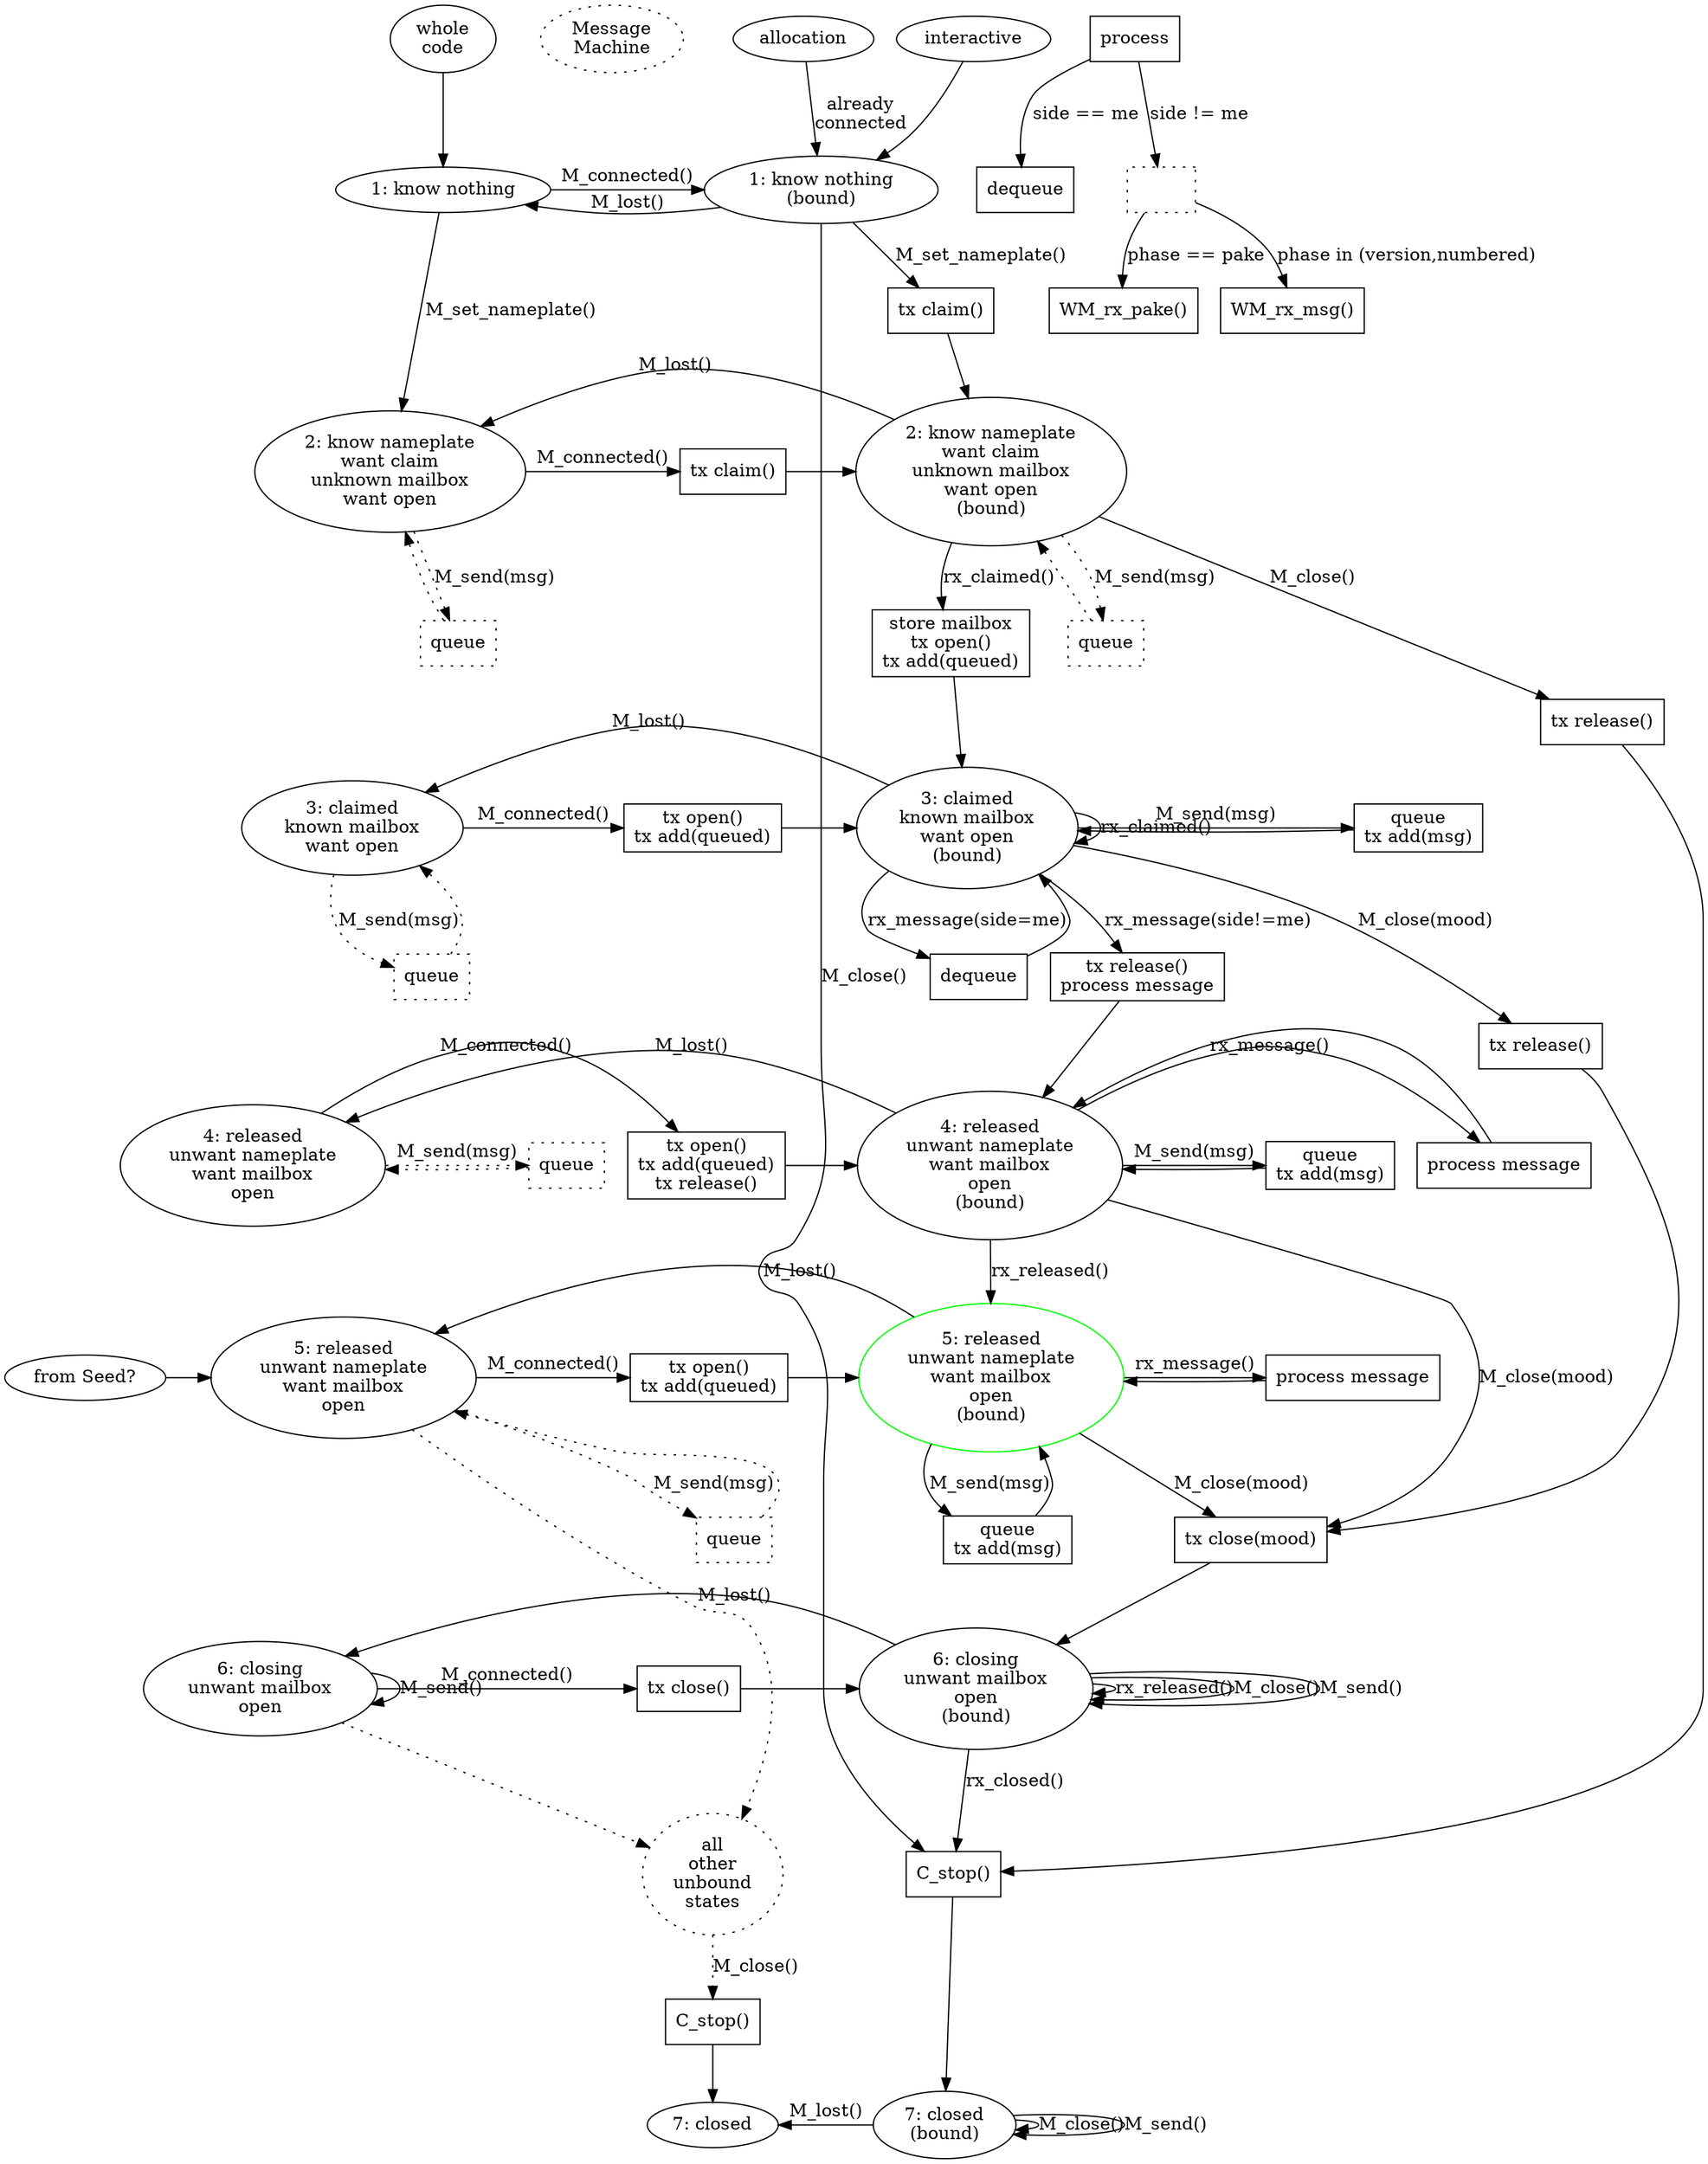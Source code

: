 digraph {
        /* new idea */

        {rank=same; M_entry_whole_code M_title M_entry_allocation M_entry_interactive}
        M_entry_whole_code [label="whole\ncode"]
        M_entry_whole_code -> M_S1
        M_title [label="Message\nMachine" style="dotted"]
        M_entry_whole_code -> M_title [style="invis"]
        M_entry_allocation [label="allocation"]
        M_entry_allocation -> M_S1B [label="already\nconnected"]
        M_entry_interactive [label="interactive"]
        M_entry_interactive -> M_S1B

        {rank=same; M_S1 M_S1B}
        M_S1 [label="1: know nothing"]
        M_S1B [label="1: know nothing\n(bound)"]
        M_S1 -> M_S1B [label="M_connected()"]
        M_S1B -> M_S1 [label="M_lost()"]

        M_S1 -> M_S2 [label="M_set_nameplate()"]
        M_S1B -> M_P_claim1 [label="M_set_nameplate()"]
        M_P_claim1 [shape="box" label="tx claim()"]
        M_P_claim1 -> M_S2B

        {rank=same; M_S2 M_S2B M_P_claim2}
        M_S2 [label="2: know nameplate\nwant claim\nunknown mailbox\nwant open"]
        M_S2B [label="2: know nameplate\nwant claim\nunknown mailbox\nwant open\n(bound)"]
        M_S2 -> M_P_claim2 [label="M_connected()"]
        M_S2B -> M_S2 [label="M_lost()"]
        M_P_claim2 [shape="box" label="tx claim()"]
        M_P_claim2 -> M_S2B
        M_S2 -> M_P2_queue [label="M_send(msg)" style="dotted"]
        M_P2_queue [shape="box" label="queue" style="dotted"]
        M_P2_queue -> M_S2 [style="dotted"]
        M_S2B -> M_P2B_queue [label="M_send(msg)" style="dotted"]
        M_P2B_queue [shape="box" label="queue" style="dotted"]
        M_P2B_queue -> M_S2B [style="dotted"]

        M_S2 -> M_S3 [label="(none)" style="invis"]
        M_S2B -> M_P_open [label="rx_claimed()"]
        M_P_open [shape="box" label="store mailbox\ntx open()\ntx add(queued)"]
        M_P_open -> M_S3B

        {rank=same; M_S3 M_S3B M_P3_open M_P3_send}
        M_S3 [label="3: claimed\nknown mailbox\nwant open"]
        M_S3B [label="3: claimed\nknown mailbox\nwant open\n(bound)"]
        M_S3 -> M_P3_open [label="M_connected()"]
        M_S3B -> M_S3 [label="M_lost()"]
        /*M_S3B -> M_S2 [label="M_lost()"]*/ /* not worth it */
        M_P3_open [shape="box" label="tx open()\ntx add(queued)"]
        M_P3_open -> M_S3B
        M_S3B -> M_S3B [label="rx_claimed()"]
        M_S3B -> M_P3_send [label="M_send(msg)"]
        M_P3_send [shape="box" label="queue\ntx add(msg)"]
        M_P3_send -> M_S3B
        M_S3 -> M_P3_queue [label="M_send(msg)" style="dotted"]
        M_P3_queue [shape="box" label="queue" style="dotted"]
        M_P3_queue -> M_S3 [style="dotted"]

        M_S3 -> M_S4 [label="(none)" style="invis"]
        M_S3B -> M_P3_process_ours [label="rx_message(side=me)"]
        M_P3_process_ours [shape="box" label="dequeue"]
        M_P3_process_ours -> M_S3B
        M_S3B -> M_P3_process_theirs [label="rx_message(side!=me)"]
        M_P3_process_theirs [shape="box" label="tx release()\nprocess message"]
        /* pay attention to the race here: this process_message() will
        deliver msg_pake to the WormholeMachine, which will compute_key() and
        M_send(version), and we're inbetween M_S2 (where M_send gets queued)
        and M_S3 (where M_send gets sent and queued), and we're no longer
        passing through the M_P3_open phase (which drains the queue). So
        there's a real possibility of the outbound msg_version getting
        dropped on the floor, or put in a queue but never delivered. */
        M_P3_process_theirs -> M_S4B
        M_S3B -> M_P3_close [label="M_close(mood)"]
        M_P3_close [shape="box" label="tx release()\n"]
        M_P3_close -> M_P_close

        {rank=same; M_S4 M_P4_release M_S4B M_P4_process M_P4_send M_P4_queue}
        M_S4 [label="4: released\nunwant nameplate\nwant mailbox\nopen\n"]

        M_S4B [label="4: released\nunwant nameplate\nwant mailbox\nopen\n(bound)"]
        M_S4 -> M_P4_release [label="M_connected()"]
        /* it is currently an error to release a nameplate you aren't
        currently claiming, so release() is not idempotent. #118 fixes that */
        M_P4_release [shape="box" label="tx open()\ntx add(queued)\ntx release()"]
        /*M_S4B -> M_S4B [label="rx_claimed() *#118"]*/
        M_S4B -> M_P_close [label="M_close(mood)"]
        M_S4B -> M_P4_send [label="M_send(msg)"]
        M_P4_send [shape="box" label="queue\ntx add(msg)"]
        M_P4_send -> M_S4B
        M_S4 -> M_P4_queue [label="M_send(msg)" style="dotted"]
        M_P4_queue [shape="box" label="queue" style="dotted"]
        M_P4_queue -> M_S4 [style="dotted"]

        M_P4_release -> M_S4B
        M_S4B -> M_S4 [label="M_lost()"]
        /*M_S4B -> M_S2 [label="M_lost()"]*/
        M_S4B -> M_P4_process [label="rx_message()"]
        M_P4_process [shape="box" label="process message"]
        M_P4_process -> M_S4B

        M_S4 -> M_S5 [label="(none)" style="invis"]
        M_S4B -> M_S5B [label="rx_released()"]

        seed [label="from Seed?"]
        M_S3 -> seed [style="invis"]
        M_S4 -> seed [style="invis"]
        seed -> M_S5
        {rank=same; seed M_S5 M_S5B M_P5_open M_P5_process}
        M_S5 [label="5: released\nunwant nameplate\nwant mailbox\nopen\n"]
        M_S5B [label="5: released\nunwant nameplate\nwant mailbox\nopen\n(bound)" color="green"]
        M_S5 -> M_P5_open [label="M_connected()"]
        M_P5_open [shape="box" label="tx open()\ntx add(queued)"]
        M_P5_open -> M_S5B
        M_S5B -> M_S5 [label="M_lost()"]
        M_S5B -> M_P5_process [label="rx_message()"]
        M_P5_process [shape="box" label="process message"]
        M_P5_process -> M_S5B
        M_S5B -> M_P5_send [label="M_send(msg)"]
        M_P5_send [shape="box" label="queue\ntx add(msg)"]
        M_P5_send -> M_S5B
        M_S5 -> M_P5_queue [label="M_send(msg)" style="dotted"]
        M_P5_queue [shape="box" label="queue" style="dotted"]
        M_P5_queue -> M_S5 [style="dotted"]

        M_S5 -> M_S6 [style="invis"]
        M_S5B -> M_P_close [label="M_close(mood)"]
        M_P_close [shape="box" label="tx close(mood)"]
        M_P_close -> M_S6B

        {rank=same; M_S6 M_P6_close M_S6B}
        M_S6 [label="6: closing\nunwant mailbox\nopen\n"]
        M_S6B [label="6: closing\nunwant mailbox\nopen\n(bound)"]
        M_S6 -> M_P6_close [label="M_connected()"]
        M_P6_close [shape="box" label="tx close()"]
        M_P6_close -> M_S6B
        M_S6B -> M_S6 [label="M_lost()"]
        M_S6B -> M_S6B [label="rx_released()"]
        M_S6B -> M_S6B [label="M_close()"]
        M_S6B -> M_S6B [label="M_send()"]
        M_S6 -> M_S6 [label="M_send()"]

        M_S6 -> M_S7 [label="(none)" style="invis"]
        {rank=same; M_other_closes M_P7_drop}
        M_other_closes [label="all\nother\nunbound\nstates" style="dotted"]
        M_other_closes -> M_P7_stop [label="M_close()" style="dotted"]
        M_P7_stop [shape="box" label="C_stop()"]
        M_P7_stop -> M_S7
        /*M_S1 -> M_other_closes [label="M_close()"]
        M_S2 -> M_other_closes [label="M_close()"]
        M_S3 -> M_other_closes [label="M_close()"]
        M_S4 -> M_other_closes [label="M_close()"]*/
        M_S5 -> M_other_closes [style="dotted"]
        /*M_S6 -> M_P7_stop [label="M_close()"]*/
        M_S6 -> M_other_closes [style="dotted"]
        M_S1B -> M_P7_drop [label="M_close()"]
        M_S2B -> M_P2_drop [label="M_close()"]
        M_P2_drop [shape="box" label="tx release()"]
        M_P2_drop -> M_P7_drop
        M_S6B -> M_P7_drop [label="rx_closed()"]
        M_P7_drop [shape="box" label="C_stop()"]
        M_P7_drop -> M_S7B

        {rank=same; M_S7 M_S7B}
        M_S7 [label="7: closed\n"]
        M_S7B [label="7: closed\n(bound)"]
        M_S7 -> M_S7B [style="invis"]
        M_S7B -> M_S7 [label="M_lost()"]
        M_S7B -> M_S7B [label="M_close()"]
        M_S7B -> M_S7B [label="M_send()"]


        M_process [shape="box" label="process"]
        M_process_me [shape="box" label="dequeue"]
        M_process -> M_process_me [label="side == me"]
        M_process_them [shape="box" label="" style="dotted"]
        M_process -> M_process_them [label="side != me"]
        M_process_them -> M_process_pake [label="phase == pake"]
        M_process_pake [shape="box" label="WM_rx_pake()"]
        M_process_them -> M_process_other [label="phase in (version,numbered)"]
        M_process_other [shape="box" label="WM_rx_msg()"]

}
